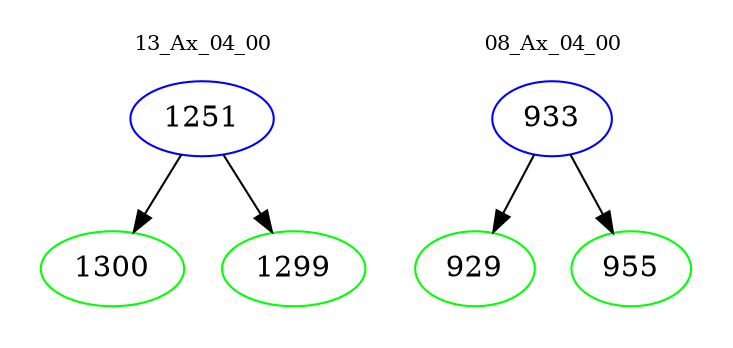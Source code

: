 digraph{
subgraph cluster_0 {
color = white
label = "13_Ax_04_00";
fontsize=10;
T0_1251 [label="1251", color="blue"]
T0_1251 -> T0_1300 [color="black"]
T0_1300 [label="1300", color="green"]
T0_1251 -> T0_1299 [color="black"]
T0_1299 [label="1299", color="green"]
}
subgraph cluster_1 {
color = white
label = "08_Ax_04_00";
fontsize=10;
T1_933 [label="933", color="blue"]
T1_933 -> T1_929 [color="black"]
T1_929 [label="929", color="green"]
T1_933 -> T1_955 [color="black"]
T1_955 [label="955", color="green"]
}
}
